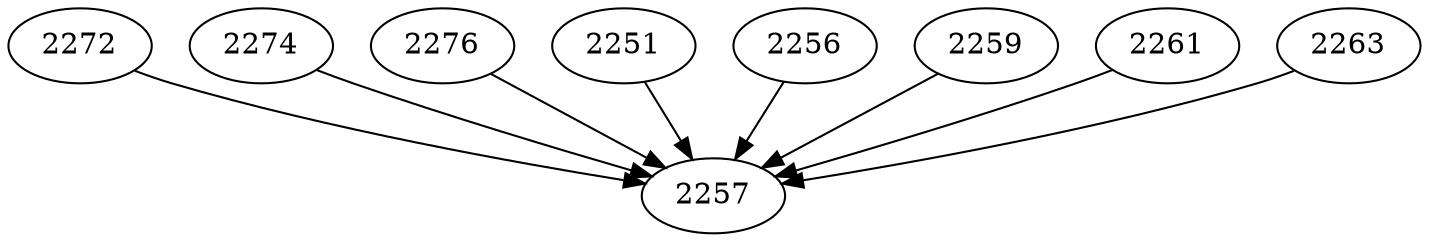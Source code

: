 strict digraph  {
2272;
2274;
2276;
2251;
2256;
2257;
2259;
2261;
2263;
2272 -> 2257;
2274 -> 2257;
2276 -> 2257;
2251 -> 2257;
2256 -> 2257;
2259 -> 2257;
2261 -> 2257;
2263 -> 2257;
}
